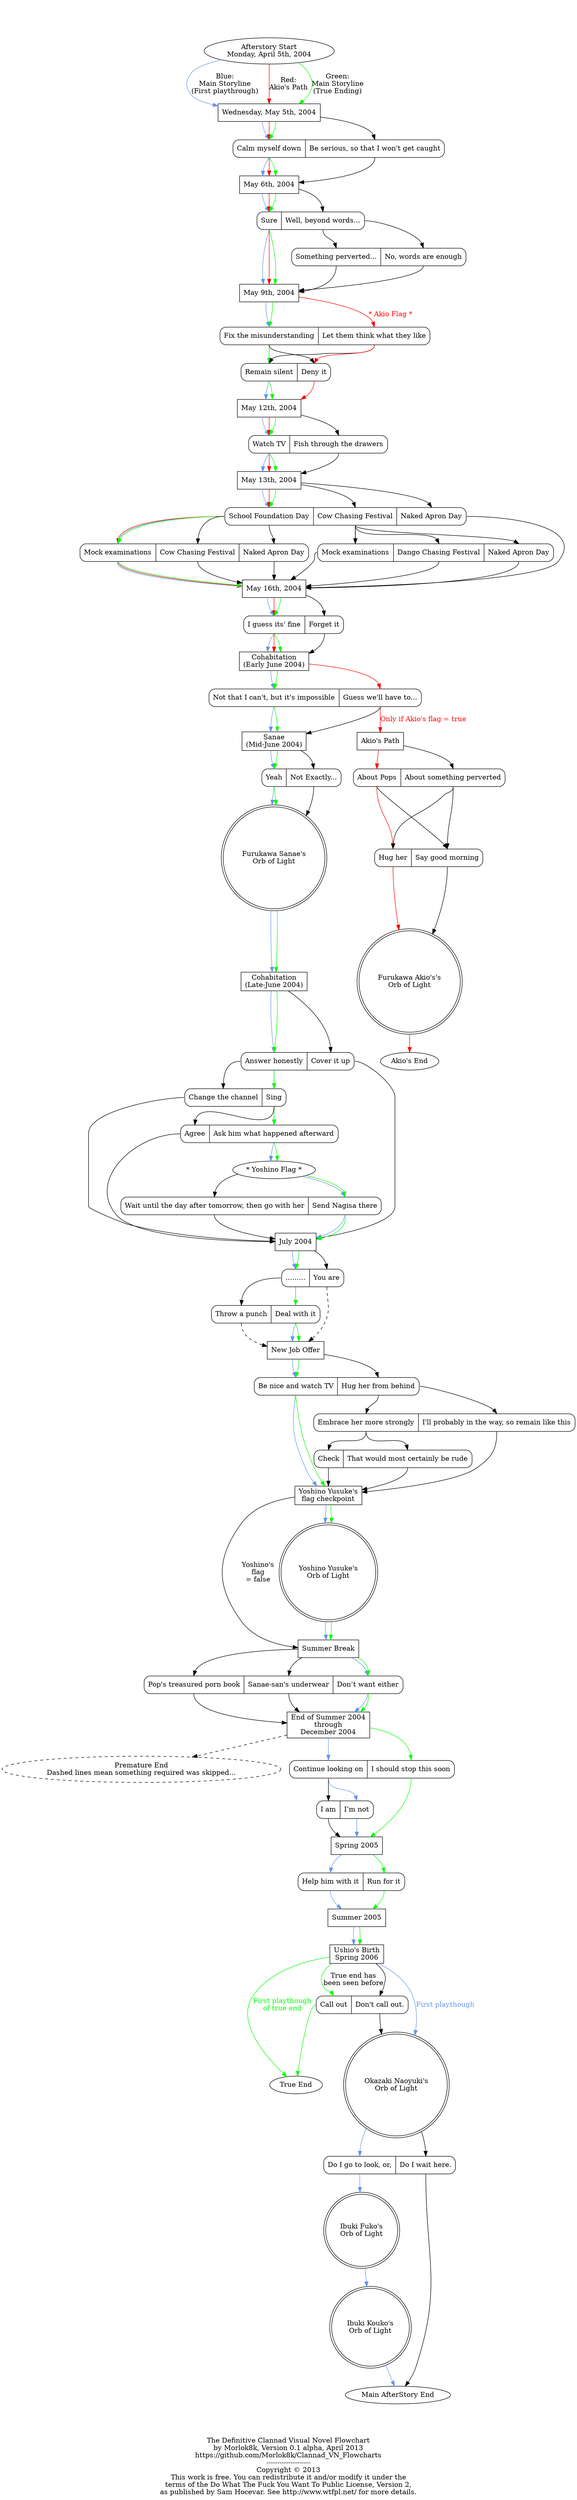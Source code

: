 /*
#######################################################################
#            DO WHAT THE FUCK YOU WANT TO PUBLIC LICENSE              #
#                    Version 2, December 2004                         #
#                                                                     #
# Copyright (C) 2004 Sam Hocevar <sam@hocevar.net>                    #
#                                                                     #
# Everyone is permitted to copy and distribute verbatim or modified   #
# copies of this license document, and changing it is allowed as long #
# as the name is changed.                                             #
#                                                                     #
#            DO WHAT THE FUCK YOU WANT TO PUBLIC LICENSE              #
#   TERMS AND CONDITIONS FOR COPYING, DISTRIBUTION AND MODIFICATION   #
#                                                                     #
#  0. You just DO WHAT THE FUCK YOU WANT TO.                          #
#                                                                     #
#######################################################################
*/

// The Definitive Clannad Visual Novel Flowchart
digraph Clannad{
    graph [ label = "\n\n\n\nThe Definitive Clannad Visual Novel Flowchart\nby Morlok8k, Version 0.1 alpha, April 2013\nhttps://github.com/Morlok8k/Clannad_VN_Flowcharts\n--------------------\nCopyright © 2013\nThis work is free. You can redistribute it and/or modify it under the\nterms of the Do What The Fuck You Want To Public License, Version 2,\nas published by Sam Hocevar. See http://www.wtfpl.net/ for more details." ];

    Clannad_After_Story_logo [image="dot_files/Clannad_After_Story_logo.png", label = " ", shape = box, color = invis];
    Clannad_After_Story_logo -> AF_Start [color = invis];
    
// AFTER STORY
    AF_Start [label = "Afterstory Start\nMonday, April 5th, 2004"];
    AF_MAY5 [shape = box, label = "Wednesday, May 5th, 2004"];
    AF_Start -> AF_MAY5 [color = cornflowerblue, label = "Blue:\nMain Storyline\n(First playthrough)"];
    AF_Start -> AF_MAY5 [color = red, label = "Red:\nAkio's Path"];
    AF_Start -> AF_MAY5 [color = green, label = "Green:\nMain Storyline\n(True Ending)"];
    
    AF_MAY5_q1 [shape = Mrecord, label = "<a1>Calm myself down|<a2> Be serious, so that I won't get caught"];
    AF_MAY5 -> AF_MAY5_q1:a1 [color = cornflowerblue];
    AF_MAY5 -> AF_MAY5_q1:a1 [color = red];
    AF_MAY5 -> AF_MAY5_q1:a1 [color = green];
    AF_MAY5 -> AF_MAY5_q1:a2;

    AF_MAY6 [shape = box, label = "May 6th, 2004"];
    AF_MAY5_q1:a1 -> AF_MAY6 [color = cornflowerblue];
    AF_MAY5_q1:a1 -> AF_MAY6 [color = red];
    AF_MAY5_q1:a1 -> AF_MAY6 [color = green];
    AF_MAY5_q1:a2 -> AF_MAY6;


    AF_MAY6_q1 [shape = Mrecord, label = "<a1>Sure|<a2>Well, beyond words..."];
    AF_MAY6 -> AF_MAY6_q1:a1 [color = cornflowerblue];
    AF_MAY6 -> AF_MAY6_q1:a1 [color = red];
    AF_MAY6 -> AF_MAY6_q1:a1 [color = green];
    AF_MAY6 -> AF_MAY6_q1:a2;

    AF_MAY6_q2 [shape = Mrecord, label = "<a1>Something perverted...|<a2>No, words are enough"];
    AF_MAY6_q1:a2 -> AF_MAY6_q2:a1;
    AF_MAY6_q1:a2 -> AF_MAY6_q2:a2;

    AF_MAY9 [shape = box, label = "May 9th, 2004"];
    AF_MAY6_q1:a1 -> AF_MAY9 [color = cornflowerblue];
    AF_MAY6_q1:a1 -> AF_MAY9 [color = red];
    AF_MAY6_q1:a1 -> AF_MAY9 [color = green];
    AF_MAY6_q2:a1 -> AF_MAY9;
    AF_MAY6_q2:a2 -> AF_MAY9;

    AF_MAY9_q1 [shape = Mrecord, label = "<a1>Fix the misunderstanding|<a2>Let them think what they like"];
    AF_MAY9 -> AF_MAY9_q1:a1 [color = cornflowerblue];
    AF_MAY9 -> AF_MAY9_q1:a1 [color = green];
    AF_MAY9 -> AF_MAY9_q1:a2 [color = red, label = "* Akio Flag *", fontcolor = red];

    AF_MAY9_q2 [shape = Mrecord, label = "<a1>Remain silent|<a2>Deny it"];
    AF_MAY9_q1:a1 -> AF_MAY9_q2:a1 [color = cornflowerblue];
    AF_MAY9_q1:a1 -> AF_MAY9_q2:a1 [color = green];
    AF_MAY9_q1:a1 -> AF_MAY9_q2:a2;
    AF_MAY9_q1:a2 -> AF_MAY9_q2:a1;
    AF_MAY9_q1:a2 -> AF_MAY9_q2:a2 [color = red];

    AF_MAY12 [shape = box, label = "May 12th, 2004"];
    AF_MAY9_q2:a1 -> AF_MAY12 [color = cornflowerblue];
    AF_MAY9_q2:a1 -> AF_MAY12 [color = green];
    AF_MAY9_q2:a2 -> AF_MAY12 [color = red];

    AF_MAY12_q1 [shape = Mrecord, label = "<a1>Watch TV|<a2>Fish through the drawers"];
    AF_MAY12 -> AF_MAY12_q1:a1 [color = cornflowerblue];
    AF_MAY12 -> AF_MAY12_q1:a1 [color = red];
    AF_MAY12 -> AF_MAY12_q1:a1 [color = green];
    AF_MAY12 -> AF_MAY12_q1:a2;

    AF_MAY13 [shape = box, label = "May 13th, 2004"];
    AF_MAY12_q1:a1 -> AF_MAY13 [color = cornflowerblue];
    AF_MAY12_q1:a1 -> AF_MAY13 [color = red];
    AF_MAY12_q1:a1 -> AF_MAY13 [color = green];
    AF_MAY12_q1:a2 -> AF_MAY13;

    AF_MAY13_q1 [shape = Mrecord, label = "<a1>School Foundation Day|<a2>Cow Chasing Festival|<a3>Naked Apron Day"];
    AF_MAY13 -> AF_MAY13_q1:a1 [color = cornflowerblue];
    AF_MAY13 -> AF_MAY13_q1:a1 [color = red];
    AF_MAY13 -> AF_MAY13_q1:a1 [color = green];
    AF_MAY13 -> AF_MAY13_q1:a2;
    AF_MAY13 -> AF_MAY13_q1:a3;
    AF_MAY13_q2 [shape = Mrecord, label = "<a1>Mock examinations|<a2>Cow Chasing Festival|<a3>Naked Apron Day"];
    AF_MAY13_q1:a1 -> AF_MAY13_q2:a1 [color = cornflowerblue];
    AF_MAY13_q1:a1 -> AF_MAY13_q2:a1 [color = red];
    AF_MAY13_q1:a1 -> AF_MAY13_q2:a1 [color = green];
    AF_MAY13_q1:a1 -> AF_MAY13_q2:a2;
    AF_MAY13_q1:a1 -> AF_MAY13_q2:a3;
    AF_MAY13_q1:a2 -> AF_MAY13_q3:a1;
    AF_MAY13_q1:a2 -> AF_MAY13_q3:a1;
    AF_MAY13_q1:a2 -> AF_MAY13_q3:a3;
    AF_MAY13_q3 [shape = Mrecord, label = "<a1>Mock examinations|<a2>Dango Chasing Festival|<a3>Naked Apron Day"];
    AF_MAY13_q1:a2 -> AF_MAY13_q3:a2;

    AF_MAY16 [shape = box, label = "May 16th, 2004"];
    AF_MAY13_q2:a1 -> AF_MAY16 [color = cornflowerblue];
    AF_MAY13_q2:a1 -> AF_MAY16 [color = red];
    AF_MAY13_q2:a1 -> AF_MAY16 [color = green];
    AF_MAY13_q3:a1 -> AF_MAY16;
    AF_MAY13_q2:a2 -> AF_MAY16;
    AF_MAY13_q3:a2 -> AF_MAY16;
    AF_MAY13_q1:a3 -> AF_MAY16;
    AF_MAY13_q2:a3 -> AF_MAY16;
    AF_MAY13_q3:a3 -> AF_MAY16;

    AF_MAY16_q1 [shape = Mrecord, label = "<a1>I guess its' fine|<a2>Forget it"];
    AF_MAY16 -> AF_MAY16_q1:a1 [color = cornflowerblue];
    AF_MAY16 -> AF_MAY16_q1:a1 [color = red];
    AF_MAY16 -> AF_MAY16_q1:a1 [color = green];
    AF_MAY16 -> AF_MAY16_q1:a2;
    AF_JUNE1 [shape = box, label = "Cohabitation\n(Early June 2004)"];

    // Starting with June, dates are not displayed in game.
    // so, days are given in a numerical order, even if it isn't the next day...

    AF_MAY16_q1:a1 -> AF_JUNE1 [color = cornflowerblue];
    AF_MAY16_q1:a1 -> AF_JUNE1 [color = red];
    AF_MAY16_q1:a1 -> AF_JUNE1 [color = green];
    AF_MAY16_q1:a2 -> AF_JUNE1;

    AF_JUNE1_q1 [shape = Mrecord, label = "<a1>Not that I can't, but it's impossible|<a2>Guess we'll have to..."];
    AF_JUNE1 -> AF_JUNE1_q1:a1 [color = cornflowerblue];
    AF_JUNE1 -> AF_JUNE1_q1:a1 [color = green];
    AF_JUNE1 -> AF_JUNE1_q1:a2 [color = red];

    AF_AKIO [shape = box, label = "Akio's Path"];
    AF_JUNE1_q1:a2 -> AF_AKIO [color = red, label = "Only if Akio's flag = true", fontcolor = red];

    AF_JUNE2 [shape = box, label = "Sanae\n(Mid-June 2004)"];
    AF_JUNE1_q1:a1 -> AF_JUNE2 [color = cornflowerblue];
    AF_JUNE1_q1:a1 -> AF_JUNE2 [color = green];
    AF_JUNE1_q1:a2 -> AF_JUNE2;
    AF_JUNE2_q1 [shape = Mrecord, label = "<a1>Yeah|<a2>Not Exactly..."];
    AF_JUNE2 -> AF_JUNE2_q1:a1 [color = cornflowerblue];
    AF_JUNE2 -> AF_JUNE2_q1:a1 [color = green];
    AF_JUNE2 -> AF_JUNE2_q1:a2;

    SANAE_LIGHT [shape = doublecircle, label = "Furukawa Sanae's\nOrb of Light"];
    AF_JUNE2_q1:a1 -> SANAE_LIGHT [color = cornflowerblue];
    AF_JUNE2_q1:a1 -> SANAE_LIGHT [color = green];
    AF_JUNE2_q1:a2 -> SANAE_LIGHT;

    AF_JUNE3 [shape = box, label = "Cohabitation\n(Late-June 2004)"];
    SANAE_LIGHT -> AF_JUNE3 [color = cornflowerblue];
    SANAE_LIGHT -> AF_JUNE3 [color = green];

    AF_JUNE3_q1 [shape = Mrecord, label = "<a1>Answer honestly|<a2>Cover it up"];
    AF_JUNE3 -> AF_JUNE3_q1:a1 [color = cornflowerblue];
    AF_JUNE3 -> AF_JUNE3_q1:a1 [color = green];
    AF_JUNE3 -> AF_JUNE3_q1:a2;

    AF_JUNE3_q2 [shape = Mrecord, label = "<a1>Change the channel|<a2>Sing"];
    AF_JUNE3_q1:a1 -> AF_JUNE3_q2:a1;
    AF_JUNE3_q1:a1 -> AF_JUNE3_q2:a2 [color = cornflowerblue];
    AF_JUNE3_q1:a1 -> AF_JUNE3_q2:a2 [color = green];




    //main path (blue)
    AF_JUNE3_q3 [shape = Mrecord, label = "<a1>Agree|<a2>Ask him what happened afterward"];

    AF_JUNE3_q2:a2 -> AF_JUNE3_q3:a2 [color = cornflowerblue];
    AF_JUNE3_q2:a2 -> AF_JUNE3_q3:a2 [color = green];
    AF_JUNE3_q2:a2 -> AF_JUNE3_q3:a1;

    AF_YOSHINO_FLAG [label = "* Yoshino Flag *"];


    AF_JUNE4_q1 [shape = Mrecord, label = "<a1>Wait until the day after tomorrow, then go with her|<a2>Send Nagisa there"];
    
    AF_JUNE3_q3:a2 -> AF_YOSHINO_FLAG [color = cornflowerblue];
    AF_JUNE3_q3:a2 -> AF_YOSHINO_FLAG [color = green];
    //AF_JUNE3_q3:a2 -> AF_YOSHINO_FLAG;
    
    AF_YOSHINO_FLAG -> AF_JUNE4_q1:a2 [color = cornflowerblue];
    AF_YOSHINO_FLAG -> AF_JUNE4_q1:a2 [color = green];
    AF_YOSHINO_FLAG -> AF_JUNE4_q1:a1;

    AF_JULY [shape = box, label = "July 2004"];
    AF_JULY1_q1 [shape = Mrecord, label = "<a1>.........|<a2>You are"];

    AF_JUNE3_q1:a2 -> AF_JULY; //[style = dashed];
    AF_JUNE3_q2:a1 -> AF_JULY; //[style = dashed];
    AF_JUNE3_q3:a1 -> AF_JULY; //[style = dashed];
    //removed dashes, as yoshinos orb seems optional... to the extent of getting a premature end...

    AF_JUNE4_q1:a2 -> AF_JULY [color = cornflowerblue];
    AF_JUNE4_q1:a2 -> AF_JULY [color = green];
    AF_JUNE4_q1:a1 -> AF_JULY;

    AF_JULY -> AF_JULY1_q1:a2;
    AF_JULY -> AF_JULY1_q1:a1 [color = cornflowerblue];
    AF_JULY -> AF_JULY1_q1:a1 [color = green];

    AF_JULY2_q1 [shape = Mrecord, label = "<a1>Throw a punch|<a2>Deal with it"];  //TODO: finish
    AF_JULY1_q1:a1 -> AF_JULY2_q1:a2 [color = cornflowerblue];
    AF_JULY1_q1:a1 -> AF_JULY2_q1:a2 [color = green];
    AF_JULY1_q1:a1 -> AF_JULY2_q1:a1;

    JOB_OFFER [shape = box, label = "New Job Offer"];
    AF_JULY3_q1 [shape = Mrecord, label = "<a1>Be nice and watch TV|<a2>Hug her from behind"];
    AF_JULY2_q1:a2 -> JOB_OFFER [color = cornflowerblue];
    AF_JULY2_q1:a2 -> JOB_OFFER [color = green];
    AF_JULY2_q1:a1 -> JOB_OFFER [style = dashed];  // queue Premature end...

    JOB_OFFER -> AF_JULY3_q1:a1 [color = cornflowerblue];
    JOB_OFFER -> AF_JULY3_q1:a1 [color = green];
    AF_JULY1_q1:a2 -> JOB_OFFER [style = dashed];  // queue Premature end...
    JOB_OFFER -> AF_JULY3_q1:a2;

    AF_JULY3_q2 [shape = Mrecord, label = "<a1>Embrace her more strongly|<a2>I'll probably in the way, so remain like this"];
    AF_JULY3_q1:a2 -> AF_JULY3_q2:a1;
    AF_JULY3_q1:a2 -> AF_JULY3_q2:a2;

    AF_JULY3_q3 [shape = Mrecord, label = "<a1>Check|<a2>That would most certainly be rude"];
    AF_JULY3_q2:a1 -> AF_JULY3_q3:a1;
    AF_JULY3_q2:a1 -> AF_JULY3_q3:a2;

    AF_YOSHINO [shape = box, label = "Yoshino Yusuke's\nflag checkpoint"];

    YOSHINO_LIGHT [shape = doublecircle, label = "Yoshino Yusuke's\nOrb of Light"];
    
    AF_JULY3_q1:a1 -> AF_YOSHINO [color = cornflowerblue];
    AF_YOSHINO -> YOSHINO_LIGHT [color = cornflowerblue];
    AF_JULY3_q1:a1 -> AF_YOSHINO [color = green];
    AF_YOSHINO -> YOSHINO_LIGHT [color = green];

    AF_SUMMER_BREAK [shape = box, label = "Summer Break"];
    AF_JULY3_q2:a2 -> AF_YOSHINO;
    AF_JULY3_q3:a1 -> AF_YOSHINO;
    AF_JULY3_q3:a2 -> AF_YOSHINO;
    YOSHINO_LIGHT -> AF_SUMMER_BREAK [color = cornflowerblue];
    YOSHINO_LIGHT -> AF_SUMMER_BREAK [color = green];
    AF_YOSHINO -> AF_SUMMER_BREAK [label = "Yoshino's\nflag\n= false"];

    AF_JULY4_q1 [shape = Mrecord, label = "<a1>Pop's treasured porn book|<a2>Sanae-san's underwear|<a3>Don’t want either"];
    AF_SUMMER_BREAK -> AF_JULY4_q1:a1;
    AF_SUMMER_BREAK -> AF_JULY4_q1:a2;
    AF_SUMMER_BREAK -> AF_JULY4_q1:a3 [color = cornflowerblue];
    AF_SUMMER_BREAK -> AF_JULY4_q1:a3 [color = green];

    SUMMER_END [shape = box, label = "End of Summer 2004\nthrough\nDecember 2004"];
    AF_JULY4_q1:a1 -> SUMMER_END;
    AF_JULY4_q1:a2 -> SUMMER_END;
    AF_JULY4_q1:a3 -> SUMMER_END [color = cornflowerblue];
    AF_JULY4_q1:a3 -> SUMMER_END [color = green];

    AF_PREMATURE_END [style = dashed, label = "Premature End\nDashed lines mean something required was skipped..."];
    SUMMER_END -> AF_PREMATURE_END [style = dashed];

    AF_DEC1_q1 [shape = Mrecord, label = "<a1>Continue looking on|<a2>I should stop this soon"];
    //AF_DEC1_q1:a2 [shape = diamond, label = ""];
    SUMMER_END -> AF_DEC1_q1:a1 [color = cornflowerblue];
    SUMMER_END -> AF_DEC1_q1:a2 [color = green];

    AF_DEC1_q2 [shape = Mrecord, label = "<a1>I am|<a2>I’m not"];
    AF_DEC1_q1:a1 -> AF_DEC1_q2:a2 [color = cornflowerblue];
    AF_DEC1_q1:a1 -> AF_DEC1_q2:a1;

    //spring 2005 - fever lets up, "custom" grad ceremony
    AF_SPRING05 [shape = box, label = "Spring 2005"];
    AF_DEC1_q2:a2 -> AF_SPRING05 [color = cornflowerblue];
    AF_DEC1_q2:a1 -> AF_SPRING05;
    AF_DEC1_q1:a2 -> AF_SPRING05 [color = green];

    main9_q1 [shape = Mrecord, label = "<a1>Help him with it|<a2>Run for it"];
    AF_SPRING05 -> main9_q1:a1 [color = cornflowerblue];
    AF_SPRING05 -> main9_q1:a2 [color = green];

    AF_SUMMER05 [shape = box, label = "Summer 2005"];
    main9_q1:a1 -> AF_SUMMER05 [color = cornflowerblue];
    main9_q1:a2 -> AF_SUMMER05 [color = green];

    AF_USHIO_BIRTH [shape = box, label = "Ushio's Birth\nSpring 2006"];
    AF_SUMMER05 -> AF_USHIO_BIRTH [color = cornflowerblue];
    AF_SUMMER05 -> AF_USHIO_BIRTH [color = green];

    //Storyline splits here
    af_split1 [shape = Mrecord, label = "<a1>Call out|<a2>Don't call out."];
    AF_USHIO_BIRTH -> af_split1:a1 [color = green, label = "True end has\nbeen seen before"];
    AF_USHIO_BIRTH -> af_split1:a2;

    //True Ending
    AF_TRUE_END [label = "True End"];
    AF_USHIO_BIRTH -> AF_TRUE_END [color = green, label = "First playthough\nof true end", fontcolor = green];
    af_split1:a1 -> AF_TRUE_END [color = green];


    //Main storyline
    af_split1:a2 -> NAOYUKI_LIGHT;
    NAOYUKI_LIGHT [shape = doublecircle, label = "Okazaki Naoyuki's\nOrb of Light"];
    AF_USHIO_BIRTH -> NAOYUKI_LIGHT [color = cornflowerblue, label = "First playthough", fontcolor = cornflowerblue];

    main10_q1 [shape = Mrecord, label = "<a1>Do I go to look, or,|<a2>Do I wait here."];
    NAOYUKI_LIGHT -> main10_q1:a1 [color = cornflowerblue];
    NAOYUKI_LIGHT -> main10_q1:a2;

    FUKO_LIGHT [shape = doublecircle, label = "Ibuki Fuko's\nOrb of Light"];
    main10_q1:a1 -> FUKO_LIGHT [color = cornflowerblue];
    KOUKO_LIGHT [shape = doublecircle, label = "Ibuki Kouko's\nOrb of Light"];
    FUKO_LIGHT -> KOUKO_LIGHT [color = cornflowerblue];

    USHIO_BAD_END [label = "Main AfterStory End"];
    KOUKO_LIGHT -> USHIO_BAD_END [color = cornflowerblue];
    main10_q1:a2 -> USHIO_BAD_END;



    //Akio's path (red)
    AF_AKIO_q1 [shape = Mrecord, label = "<a1>About Pops|<a2>About something perverted"];
    //AF_AKIO_q1 [shape = diamond, label = "About something perverted"];
    AF_AKIO_q2 [shape = Mrecord, label = "<a1>Hug her|<a2>Say good morning"];
    //AF_AKIO_q2 [shape = diamond, label = "Say good morning"];
    AF_AKIO -> AF_AKIO_q1:a1 [color = red];
    AF_AKIO -> AF_AKIO_q1:a2;
    AF_AKIO_q1:a1 -> AF_AKIO_q2:a1 [color = red];
    AF_AKIO_q1:a1 -> AF_AKIO_q2:a2;
    AF_AKIO_q1:a2 -> AF_AKIO_q2:a1;
    AF_AKIO_q1:a2 -> AF_AKIO_q2:a2;
    AF_AKIO_LIGHT [shape = doublecircle, label = "Furukawa Akio's's\nOrb of Light"];
    AF_AKIO_q2:a1 -> AF_AKIO_LIGHT [color = red];
    AF_AKIO_q2:a2 -> AF_AKIO_LIGHT;
    AF_AKIO_END [label = "Akio's End"];
    AF_AKIO_LIGHT -> AF_AKIO_END [color = red];


}
